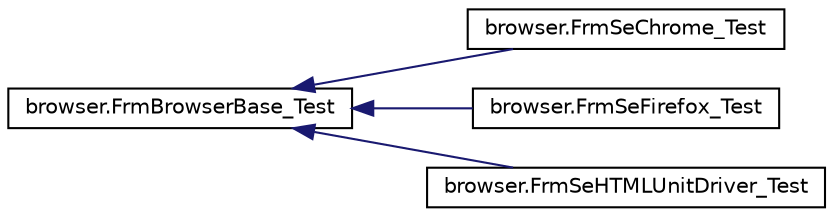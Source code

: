 digraph "Grafische Darstellung der Klassenhierarchie"
{
 // INTERACTIVE_SVG=YES
 // LATEX_PDF_SIZE
  edge [fontname="Helvetica",fontsize="10",labelfontname="Helvetica",labelfontsize="10"];
  node [fontname="Helvetica",fontsize="10",shape=record];
  rankdir="LR";
  Node0 [label="browser.FrmBrowserBase_Test",height=0.2,width=0.4,color="black", fillcolor="white", style="filled",URL="$classbrowser_1_1_frm_browser_base___test.html",tooltip=" "];
  Node0 -> Node1 [dir="back",color="midnightblue",fontsize="10",style="solid",fontname="Helvetica"];
  Node1 [label="browser.FrmSeChrome_Test",height=0.2,width=0.4,color="black", fillcolor="white", style="filled",URL="$classbrowser_1_1_frm_se_chrome___test.html",tooltip=" "];
  Node0 -> Node2 [dir="back",color="midnightblue",fontsize="10",style="solid",fontname="Helvetica"];
  Node2 [label="browser.FrmSeFirefox_Test",height=0.2,width=0.4,color="black", fillcolor="white", style="filled",URL="$classbrowser_1_1_frm_se_firefox___test.html",tooltip=" "];
  Node0 -> Node3 [dir="back",color="midnightblue",fontsize="10",style="solid",fontname="Helvetica"];
  Node3 [label="browser.FrmSeHTMLUnitDriver_Test",height=0.2,width=0.4,color="black", fillcolor="white", style="filled",URL="$classbrowser_1_1_frm_se_h_t_m_l_unit_driver___test.html",tooltip=" "];
}
